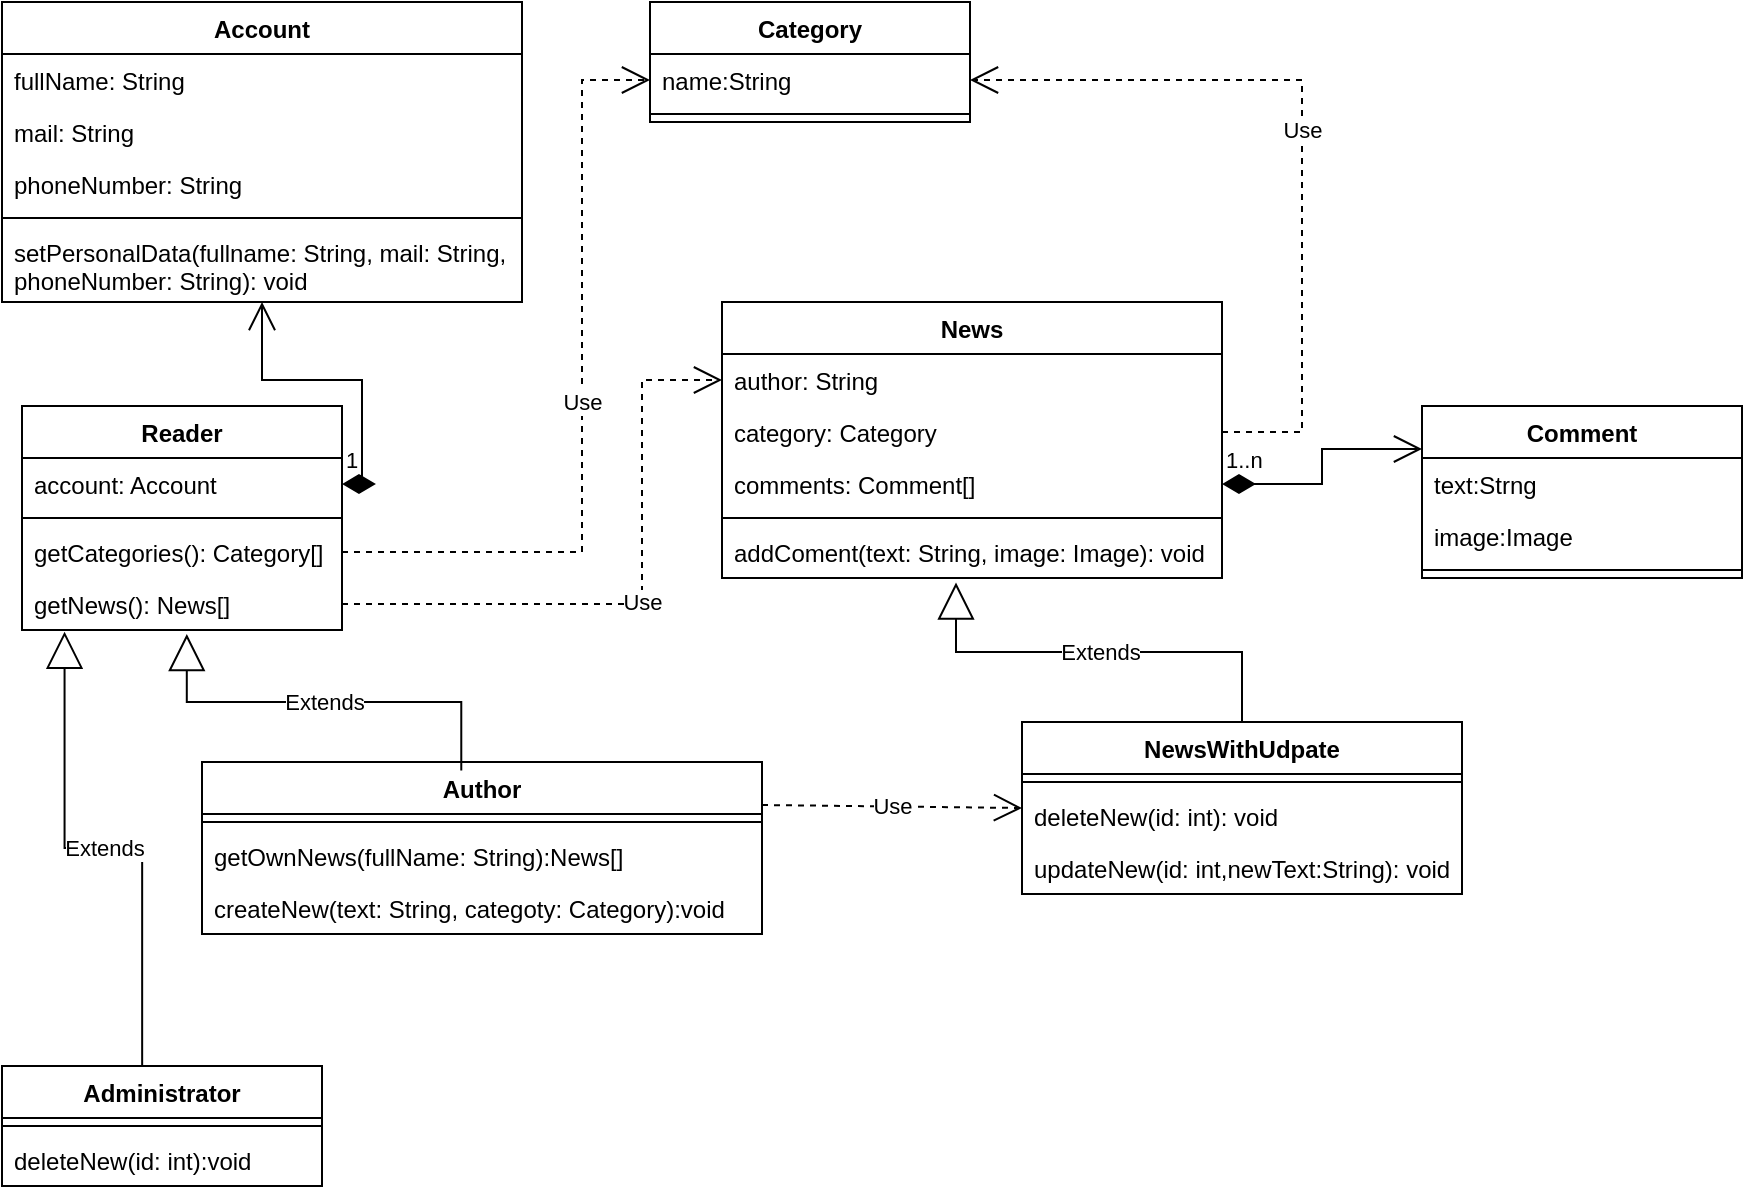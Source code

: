 <mxfile version="15.7.3" type="device"><diagram id="C5RBs43oDa-KdzZeNtuy" name="Page-1"><mxGraphModel dx="807" dy="914" grid="1" gridSize="10" guides="1" tooltips="1" connect="1" arrows="1" fold="1" page="1" pageScale="1" pageWidth="827" pageHeight="1169" math="0" shadow="0"><root><mxCell id="WIyWlLk6GJQsqaUBKTNV-0"/><mxCell id="WIyWlLk6GJQsqaUBKTNV-1" parent="WIyWlLk6GJQsqaUBKTNV-0"/><mxCell id="_9uxs1g6741deJvf-qMT-8" value="News&#10;" style="swimlane;fontStyle=1;align=center;verticalAlign=top;childLayout=stackLayout;horizontal=1;startSize=26;horizontalStack=0;resizeParent=1;resizeParentMax=0;resizeLast=0;collapsible=1;marginBottom=0;" vertex="1" parent="WIyWlLk6GJQsqaUBKTNV-1"><mxGeometry x="370" y="160" width="250" height="138" as="geometry"/></mxCell><mxCell id="_9uxs1g6741deJvf-qMT-14" value="author: String&#10;" style="text;align=left;verticalAlign=top;spacingLeft=4;spacingRight=4;overflow=hidden;rotatable=0;points=[[0,0.5],[1,0.5]];portConstraint=eastwest;" vertex="1" parent="_9uxs1g6741deJvf-qMT-8"><mxGeometry y="26" width="250" height="26" as="geometry"/></mxCell><mxCell id="_9uxs1g6741deJvf-qMT-13" value="category: Category&#10;" style="text;align=left;verticalAlign=top;spacingLeft=4;spacingRight=4;overflow=hidden;rotatable=0;points=[[0,0.5],[1,0.5]];portConstraint=eastwest;rounded=0;shadow=0;html=0;" vertex="1" parent="_9uxs1g6741deJvf-qMT-8"><mxGeometry y="52" width="250" height="26" as="geometry"/></mxCell><mxCell id="_9uxs1g6741deJvf-qMT-66" value="comments: Comment[]" style="text;align=left;verticalAlign=top;spacingLeft=4;spacingRight=4;overflow=hidden;rotatable=0;points=[[0,0.5],[1,0.5]];portConstraint=eastwest;rounded=0;shadow=0;html=0;" vertex="1" parent="_9uxs1g6741deJvf-qMT-8"><mxGeometry y="78" width="250" height="26" as="geometry"/></mxCell><mxCell id="_9uxs1g6741deJvf-qMT-10" value="" style="line;strokeWidth=1;fillColor=none;align=left;verticalAlign=middle;spacingTop=-1;spacingLeft=3;spacingRight=3;rotatable=0;labelPosition=right;points=[];portConstraint=eastwest;" vertex="1" parent="_9uxs1g6741deJvf-qMT-8"><mxGeometry y="104" width="250" height="8" as="geometry"/></mxCell><mxCell id="_9uxs1g6741deJvf-qMT-11" value="addComent(text: String, image: Image): void" style="text;strokeColor=none;fillColor=none;align=left;verticalAlign=top;spacingLeft=4;spacingRight=4;overflow=hidden;rotatable=0;points=[[0,0.5],[1,0.5]];portConstraint=eastwest;" vertex="1" parent="_9uxs1g6741deJvf-qMT-8"><mxGeometry y="112" width="250" height="26" as="geometry"/></mxCell><mxCell id="_9uxs1g6741deJvf-qMT-16" value="Category" style="swimlane;fontStyle=1;align=center;verticalAlign=top;childLayout=stackLayout;horizontal=1;startSize=26;horizontalStack=0;resizeParent=1;resizeParentMax=0;resizeLast=0;collapsible=1;marginBottom=0;" vertex="1" parent="WIyWlLk6GJQsqaUBKTNV-1"><mxGeometry x="334" y="10" width="160" height="60" as="geometry"/></mxCell><mxCell id="_9uxs1g6741deJvf-qMT-36" value="name:String" style="text;strokeColor=none;fillColor=none;align=left;verticalAlign=top;spacingLeft=4;spacingRight=4;overflow=hidden;rotatable=0;points=[[0,0.5],[1,0.5]];portConstraint=eastwest;" vertex="1" parent="_9uxs1g6741deJvf-qMT-16"><mxGeometry y="26" width="160" height="26" as="geometry"/></mxCell><mxCell id="_9uxs1g6741deJvf-qMT-18" value="" style="line;strokeWidth=1;fillColor=none;align=left;verticalAlign=middle;spacingTop=-1;spacingLeft=3;spacingRight=3;rotatable=0;labelPosition=right;points=[];portConstraint=eastwest;" vertex="1" parent="_9uxs1g6741deJvf-qMT-16"><mxGeometry y="52" width="160" height="8" as="geometry"/></mxCell><mxCell id="_9uxs1g6741deJvf-qMT-20" value="Use" style="endArrow=open;endSize=12;dashed=1;html=1;rounded=0;exitX=1;exitY=0.5;exitDx=0;exitDy=0;entryX=1;entryY=0.5;entryDx=0;entryDy=0;edgeStyle=elbowEdgeStyle;" edge="1" parent="WIyWlLk6GJQsqaUBKTNV-1" source="_9uxs1g6741deJvf-qMT-13" target="_9uxs1g6741deJvf-qMT-36"><mxGeometry width="160" relative="1" as="geometry"><mxPoint x="270" y="400" as="sourcePoint"/><mxPoint x="450" y="400" as="targetPoint"/><Array as="points"><mxPoint x="660" y="140"/></Array></mxGeometry></mxCell><mxCell id="_9uxs1g6741deJvf-qMT-24" value="Reader&#10;" style="swimlane;fontStyle=1;align=center;verticalAlign=top;childLayout=stackLayout;horizontal=1;startSize=26;horizontalStack=0;resizeParent=1;resizeParentMax=0;resizeLast=0;collapsible=1;marginBottom=0;" vertex="1" parent="WIyWlLk6GJQsqaUBKTNV-1"><mxGeometry x="20" y="212" width="160" height="112" as="geometry"/></mxCell><mxCell id="_9uxs1g6741deJvf-qMT-25" value="account: Account&#10;" style="text;strokeColor=none;fillColor=none;align=left;verticalAlign=top;spacingLeft=4;spacingRight=4;overflow=hidden;rotatable=0;points=[[0,0.5],[1,0.5]];portConstraint=eastwest;" vertex="1" parent="_9uxs1g6741deJvf-qMT-24"><mxGeometry y="26" width="160" height="26" as="geometry"/></mxCell><mxCell id="_9uxs1g6741deJvf-qMT-26" value="" style="line;strokeWidth=1;fillColor=none;align=left;verticalAlign=middle;spacingTop=-1;spacingLeft=3;spacingRight=3;rotatable=0;labelPosition=right;points=[];portConstraint=eastwest;" vertex="1" parent="_9uxs1g6741deJvf-qMT-24"><mxGeometry y="52" width="160" height="8" as="geometry"/></mxCell><mxCell id="_9uxs1g6741deJvf-qMT-33" value="getCategories(): Category[]" style="text;strokeColor=none;fillColor=none;align=left;verticalAlign=top;spacingLeft=4;spacingRight=4;overflow=hidden;rotatable=0;points=[[0,0.5],[1,0.5]];portConstraint=eastwest;" vertex="1" parent="_9uxs1g6741deJvf-qMT-24"><mxGeometry y="60" width="160" height="26" as="geometry"/></mxCell><mxCell id="_9uxs1g6741deJvf-qMT-27" value="getNews(): News[]" style="text;strokeColor=none;fillColor=none;align=left;verticalAlign=top;spacingLeft=4;spacingRight=4;overflow=hidden;rotatable=0;points=[[0,0.5],[1,0.5]];portConstraint=eastwest;" vertex="1" parent="_9uxs1g6741deJvf-qMT-24"><mxGeometry y="86" width="160" height="26" as="geometry"/></mxCell><mxCell id="_9uxs1g6741deJvf-qMT-34" value="Use" style="endArrow=open;endSize=12;dashed=1;html=1;rounded=0;entryX=0;entryY=0.5;entryDx=0;entryDy=0;exitX=1;exitY=0.5;exitDx=0;exitDy=0;edgeStyle=elbowEdgeStyle;" edge="1" parent="WIyWlLk6GJQsqaUBKTNV-1" source="_9uxs1g6741deJvf-qMT-27" target="_9uxs1g6741deJvf-qMT-14"><mxGeometry width="160" relative="1" as="geometry"><mxPoint x="170" y="395.5" as="sourcePoint"/><mxPoint x="370" y="280" as="targetPoint"/><Array as="points"><mxPoint x="330" y="260"/></Array></mxGeometry></mxCell><mxCell id="_9uxs1g6741deJvf-qMT-35" value="Use" style="endArrow=open;endSize=12;dashed=1;html=1;rounded=0;exitX=1;exitY=0.5;exitDx=0;exitDy=0;entryX=0;entryY=0.5;entryDx=0;entryDy=0;edgeStyle=elbowEdgeStyle;" edge="1" parent="WIyWlLk6GJQsqaUBKTNV-1" source="_9uxs1g6741deJvf-qMT-33" target="_9uxs1g6741deJvf-qMT-36"><mxGeometry width="160" relative="1" as="geometry"><mxPoint x="250" y="400" as="sourcePoint"/><mxPoint x="410" y="400" as="targetPoint"/><Array as="points"><mxPoint x="300" y="170"/></Array></mxGeometry></mxCell><mxCell id="_9uxs1g6741deJvf-qMT-37" value="1" style="endArrow=open;html=1;endSize=12;startArrow=diamondThin;startSize=14;startFill=1;edgeStyle=orthogonalEdgeStyle;align=left;verticalAlign=bottom;rounded=0;exitX=1;exitY=0.5;exitDx=0;exitDy=0;" edge="1" parent="WIyWlLk6GJQsqaUBKTNV-1" source="_9uxs1g6741deJvf-qMT-25" target="_9uxs1g6741deJvf-qMT-38"><mxGeometry x="-1" y="3" relative="1" as="geometry"><mxPoint x="250" y="290" as="sourcePoint"/><mxPoint x="410" y="290" as="targetPoint"/></mxGeometry></mxCell><mxCell id="_9uxs1g6741deJvf-qMT-38" value="Account&#10;" style="swimlane;fontStyle=1;align=center;verticalAlign=top;childLayout=stackLayout;horizontal=1;startSize=26;horizontalStack=0;resizeParent=1;resizeParentMax=0;resizeLast=0;collapsible=1;marginBottom=0;" vertex="1" parent="WIyWlLk6GJQsqaUBKTNV-1"><mxGeometry x="10" y="10" width="260" height="150" as="geometry"/></mxCell><mxCell id="_9uxs1g6741deJvf-qMT-39" value="fullName: String" style="text;strokeColor=none;fillColor=none;align=left;verticalAlign=top;spacingLeft=4;spacingRight=4;overflow=hidden;rotatable=0;points=[[0,0.5],[1,0.5]];portConstraint=eastwest;" vertex="1" parent="_9uxs1g6741deJvf-qMT-38"><mxGeometry y="26" width="260" height="26" as="geometry"/></mxCell><mxCell id="_9uxs1g6741deJvf-qMT-42" value="mail: String&#10;" style="text;strokeColor=none;fillColor=none;align=left;verticalAlign=top;spacingLeft=4;spacingRight=4;overflow=hidden;rotatable=0;points=[[0,0.5],[1,0.5]];portConstraint=eastwest;" vertex="1" parent="_9uxs1g6741deJvf-qMT-38"><mxGeometry y="52" width="260" height="26" as="geometry"/></mxCell><mxCell id="_9uxs1g6741deJvf-qMT-43" value="phoneNumber: String&#10;" style="text;strokeColor=none;fillColor=none;align=left;verticalAlign=top;spacingLeft=4;spacingRight=4;overflow=hidden;rotatable=0;points=[[0,0.5],[1,0.5]];portConstraint=eastwest;" vertex="1" parent="_9uxs1g6741deJvf-qMT-38"><mxGeometry y="78" width="260" height="26" as="geometry"/></mxCell><mxCell id="_9uxs1g6741deJvf-qMT-40" value="" style="line;strokeWidth=1;fillColor=none;align=left;verticalAlign=middle;spacingTop=-1;spacingLeft=3;spacingRight=3;rotatable=0;labelPosition=right;points=[];portConstraint=eastwest;" vertex="1" parent="_9uxs1g6741deJvf-qMT-38"><mxGeometry y="104" width="260" height="8" as="geometry"/></mxCell><mxCell id="_9uxs1g6741deJvf-qMT-41" value="setPersonalData(fullname: String, mail: String,&#10;phoneNumber: String): void&#10;" style="text;strokeColor=none;fillColor=none;align=left;verticalAlign=top;spacingLeft=4;spacingRight=4;overflow=hidden;rotatable=0;points=[[0,0.5],[1,0.5]];portConstraint=eastwest;" vertex="1" parent="_9uxs1g6741deJvf-qMT-38"><mxGeometry y="112" width="260" height="38" as="geometry"/></mxCell><mxCell id="_9uxs1g6741deJvf-qMT-44" value="Author" style="swimlane;fontStyle=1;align=center;verticalAlign=top;childLayout=stackLayout;horizontal=1;startSize=26;horizontalStack=0;resizeParent=1;resizeParentMax=0;resizeLast=0;collapsible=1;marginBottom=0;" vertex="1" parent="WIyWlLk6GJQsqaUBKTNV-1"><mxGeometry x="110" y="390" width="280" height="86" as="geometry"/></mxCell><mxCell id="_9uxs1g6741deJvf-qMT-46" value="" style="line;strokeWidth=1;fillColor=none;align=left;verticalAlign=middle;spacingTop=-1;spacingLeft=3;spacingRight=3;rotatable=0;labelPosition=right;points=[];portConstraint=eastwest;" vertex="1" parent="_9uxs1g6741deJvf-qMT-44"><mxGeometry y="26" width="280" height="8" as="geometry"/></mxCell><mxCell id="_9uxs1g6741deJvf-qMT-47" value="getOwnNews(fullName: String):News[]" style="text;strokeColor=none;fillColor=none;align=left;verticalAlign=top;spacingLeft=4;spacingRight=4;overflow=hidden;rotatable=0;points=[[0,0.5],[1,0.5]];portConstraint=eastwest;" vertex="1" parent="_9uxs1g6741deJvf-qMT-44"><mxGeometry y="34" width="280" height="26" as="geometry"/></mxCell><mxCell id="_9uxs1g6741deJvf-qMT-60" value="createNew(text: String, categoty: Category):void" style="text;strokeColor=none;fillColor=none;align=left;verticalAlign=top;spacingLeft=4;spacingRight=4;overflow=hidden;rotatable=0;points=[[0,0.5],[1,0.5]];portConstraint=eastwest;" vertex="1" parent="_9uxs1g6741deJvf-qMT-44"><mxGeometry y="60" width="280" height="26" as="geometry"/></mxCell><mxCell id="_9uxs1g6741deJvf-qMT-48" value="Extends" style="endArrow=block;endSize=16;endFill=0;html=1;rounded=0;exitX=0.463;exitY=0.05;exitDx=0;exitDy=0;exitPerimeter=0;entryX=0.515;entryY=1.077;entryDx=0;entryDy=0;entryPerimeter=0;edgeStyle=elbowEdgeStyle;elbow=vertical;" edge="1" parent="WIyWlLk6GJQsqaUBKTNV-1" source="_9uxs1g6741deJvf-qMT-44" target="_9uxs1g6741deJvf-qMT-27"><mxGeometry width="160" relative="1" as="geometry"><mxPoint x="100" y="390" as="sourcePoint"/><mxPoint x="30" y="360" as="targetPoint"/></mxGeometry></mxCell><mxCell id="_9uxs1g6741deJvf-qMT-53" value="Use" style="endArrow=open;endSize=12;dashed=1;html=1;rounded=0;exitX=1;exitY=0.25;exitDx=0;exitDy=0;entryX=0;entryY=0.5;entryDx=0;entryDy=0;" edge="1" parent="WIyWlLk6GJQsqaUBKTNV-1" source="_9uxs1g6741deJvf-qMT-44" target="_9uxs1g6741deJvf-qMT-54"><mxGeometry width="160" relative="1" as="geometry"><mxPoint x="280" y="439.41" as="sourcePoint"/><mxPoint x="420" y="363.0" as="targetPoint"/></mxGeometry></mxCell><mxCell id="_9uxs1g6741deJvf-qMT-54" value="NewsWithUdpate" style="swimlane;fontStyle=1;align=center;verticalAlign=top;childLayout=stackLayout;horizontal=1;startSize=26;horizontalStack=0;resizeParent=1;resizeParentMax=0;resizeLast=0;collapsible=1;marginBottom=0;" vertex="1" parent="WIyWlLk6GJQsqaUBKTNV-1"><mxGeometry x="520" y="370" width="220" height="86" as="geometry"/></mxCell><mxCell id="_9uxs1g6741deJvf-qMT-56" value="" style="line;strokeWidth=1;fillColor=none;align=left;verticalAlign=middle;spacingTop=-1;spacingLeft=3;spacingRight=3;rotatable=0;labelPosition=right;points=[];portConstraint=eastwest;" vertex="1" parent="_9uxs1g6741deJvf-qMT-54"><mxGeometry y="26" width="220" height="8" as="geometry"/></mxCell><mxCell id="_9uxs1g6741deJvf-qMT-57" value="deleteNew(id: int): void&#10;" style="text;strokeColor=none;fillColor=none;align=left;verticalAlign=top;spacingLeft=4;spacingRight=4;overflow=hidden;rotatable=0;points=[[0,0.5],[1,0.5]];portConstraint=eastwest;" vertex="1" parent="_9uxs1g6741deJvf-qMT-54"><mxGeometry y="34" width="220" height="26" as="geometry"/></mxCell><mxCell id="_9uxs1g6741deJvf-qMT-59" value="updateNew(id: int,newText:String): void&#10;" style="text;strokeColor=none;fillColor=none;align=left;verticalAlign=top;spacingLeft=4;spacingRight=4;overflow=hidden;rotatable=0;points=[[0,0.5],[1,0.5]];portConstraint=eastwest;" vertex="1" parent="_9uxs1g6741deJvf-qMT-54"><mxGeometry y="60" width="220" height="26" as="geometry"/></mxCell><mxCell id="_9uxs1g6741deJvf-qMT-58" value="Extends" style="endArrow=block;endSize=16;endFill=0;html=1;rounded=0;exitX=0.5;exitY=0;exitDx=0;exitDy=0;entryX=0.468;entryY=1.086;entryDx=0;entryDy=0;entryPerimeter=0;edgeStyle=elbowEdgeStyle;elbow=vertical;" edge="1" parent="WIyWlLk6GJQsqaUBKTNV-1" source="_9uxs1g6741deJvf-qMT-54" target="_9uxs1g6741deJvf-qMT-11"><mxGeometry width="160" relative="1" as="geometry"><mxPoint x="330" y="400" as="sourcePoint"/><mxPoint x="490" y="400" as="targetPoint"/></mxGeometry></mxCell><mxCell id="_9uxs1g6741deJvf-qMT-61" value="Administrator" style="swimlane;fontStyle=1;align=center;verticalAlign=top;childLayout=stackLayout;horizontal=1;startSize=26;horizontalStack=0;resizeParent=1;resizeParentMax=0;resizeLast=0;collapsible=1;marginBottom=0;" vertex="1" parent="WIyWlLk6GJQsqaUBKTNV-1"><mxGeometry x="10" y="542" width="160" height="60" as="geometry"/></mxCell><mxCell id="_9uxs1g6741deJvf-qMT-63" value="" style="line;strokeWidth=1;fillColor=none;align=left;verticalAlign=middle;spacingTop=-1;spacingLeft=3;spacingRight=3;rotatable=0;labelPosition=right;points=[];portConstraint=eastwest;" vertex="1" parent="_9uxs1g6741deJvf-qMT-61"><mxGeometry y="26" width="160" height="8" as="geometry"/></mxCell><mxCell id="_9uxs1g6741deJvf-qMT-64" value="deleteNew(id: int):void" style="text;strokeColor=none;fillColor=none;align=left;verticalAlign=top;spacingLeft=4;spacingRight=4;overflow=hidden;rotatable=0;points=[[0,0.5],[1,0.5]];portConstraint=eastwest;" vertex="1" parent="_9uxs1g6741deJvf-qMT-61"><mxGeometry y="34" width="160" height="26" as="geometry"/></mxCell><mxCell id="_9uxs1g6741deJvf-qMT-65" value="Extends" style="endArrow=block;endSize=16;endFill=0;html=1;rounded=0;entryX=0.133;entryY=1.032;entryDx=0;entryDy=0;entryPerimeter=0;exitX=0.438;exitY=-0.008;exitDx=0;exitDy=0;exitPerimeter=0;edgeStyle=elbowEdgeStyle;elbow=vertical;" edge="1" parent="WIyWlLk6GJQsqaUBKTNV-1" source="_9uxs1g6741deJvf-qMT-61" target="_9uxs1g6741deJvf-qMT-27"><mxGeometry width="160" relative="1" as="geometry"><mxPoint x="100" y="542" as="sourcePoint"/><mxPoint x="260" y="542" as="targetPoint"/></mxGeometry></mxCell><mxCell id="_9uxs1g6741deJvf-qMT-67" value="Comment" style="swimlane;fontStyle=1;align=center;verticalAlign=top;childLayout=stackLayout;horizontal=1;startSize=26;horizontalStack=0;resizeParent=1;resizeParentMax=0;resizeLast=0;collapsible=1;marginBottom=0;" vertex="1" parent="WIyWlLk6GJQsqaUBKTNV-1"><mxGeometry x="720" y="212" width="160" height="86" as="geometry"/></mxCell><mxCell id="_9uxs1g6741deJvf-qMT-68" value="text:Strng" style="text;strokeColor=none;fillColor=none;align=left;verticalAlign=top;spacingLeft=4;spacingRight=4;overflow=hidden;rotatable=0;points=[[0,0.5],[1,0.5]];portConstraint=eastwest;" vertex="1" parent="_9uxs1g6741deJvf-qMT-67"><mxGeometry y="26" width="160" height="26" as="geometry"/></mxCell><mxCell id="_9uxs1g6741deJvf-qMT-73" value="image:Image" style="text;strokeColor=none;fillColor=none;align=left;verticalAlign=top;spacingLeft=4;spacingRight=4;overflow=hidden;rotatable=0;points=[[0,0.5],[1,0.5]];portConstraint=eastwest;" vertex="1" parent="_9uxs1g6741deJvf-qMT-67"><mxGeometry y="52" width="160" height="26" as="geometry"/></mxCell><mxCell id="_9uxs1g6741deJvf-qMT-69" value="" style="line;strokeWidth=1;fillColor=none;align=left;verticalAlign=middle;spacingTop=-1;spacingLeft=3;spacingRight=3;rotatable=0;labelPosition=right;points=[];portConstraint=eastwest;" vertex="1" parent="_9uxs1g6741deJvf-qMT-67"><mxGeometry y="78" width="160" height="8" as="geometry"/></mxCell><mxCell id="_9uxs1g6741deJvf-qMT-72" value="1..n" style="endArrow=open;html=1;endSize=12;startArrow=diamondThin;startSize=14;startFill=1;edgeStyle=orthogonalEdgeStyle;align=left;verticalAlign=bottom;rounded=0;exitX=1;exitY=0.5;exitDx=0;exitDy=0;entryX=0;entryY=0.25;entryDx=0;entryDy=0;" edge="1" parent="WIyWlLk6GJQsqaUBKTNV-1" source="_9uxs1g6741deJvf-qMT-66" target="_9uxs1g6741deJvf-qMT-67"><mxGeometry x="-1" y="3" relative="1" as="geometry"><mxPoint x="620" y="300" as="sourcePoint"/><mxPoint x="780" y="300" as="targetPoint"/></mxGeometry></mxCell></root></mxGraphModel></diagram></mxfile>